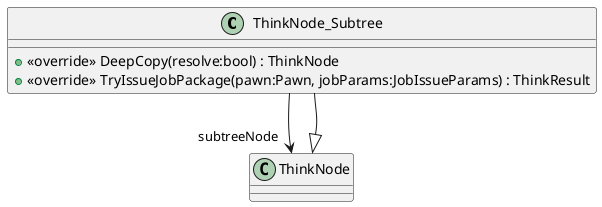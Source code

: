 @startuml
class ThinkNode_Subtree {
    + <<override>> DeepCopy(resolve:bool) : ThinkNode
    + <<override>> TryIssueJobPackage(pawn:Pawn, jobParams:JobIssueParams) : ThinkResult
}
ThinkNode <|-- ThinkNode_Subtree
ThinkNode_Subtree --> "subtreeNode" ThinkNode
@enduml
